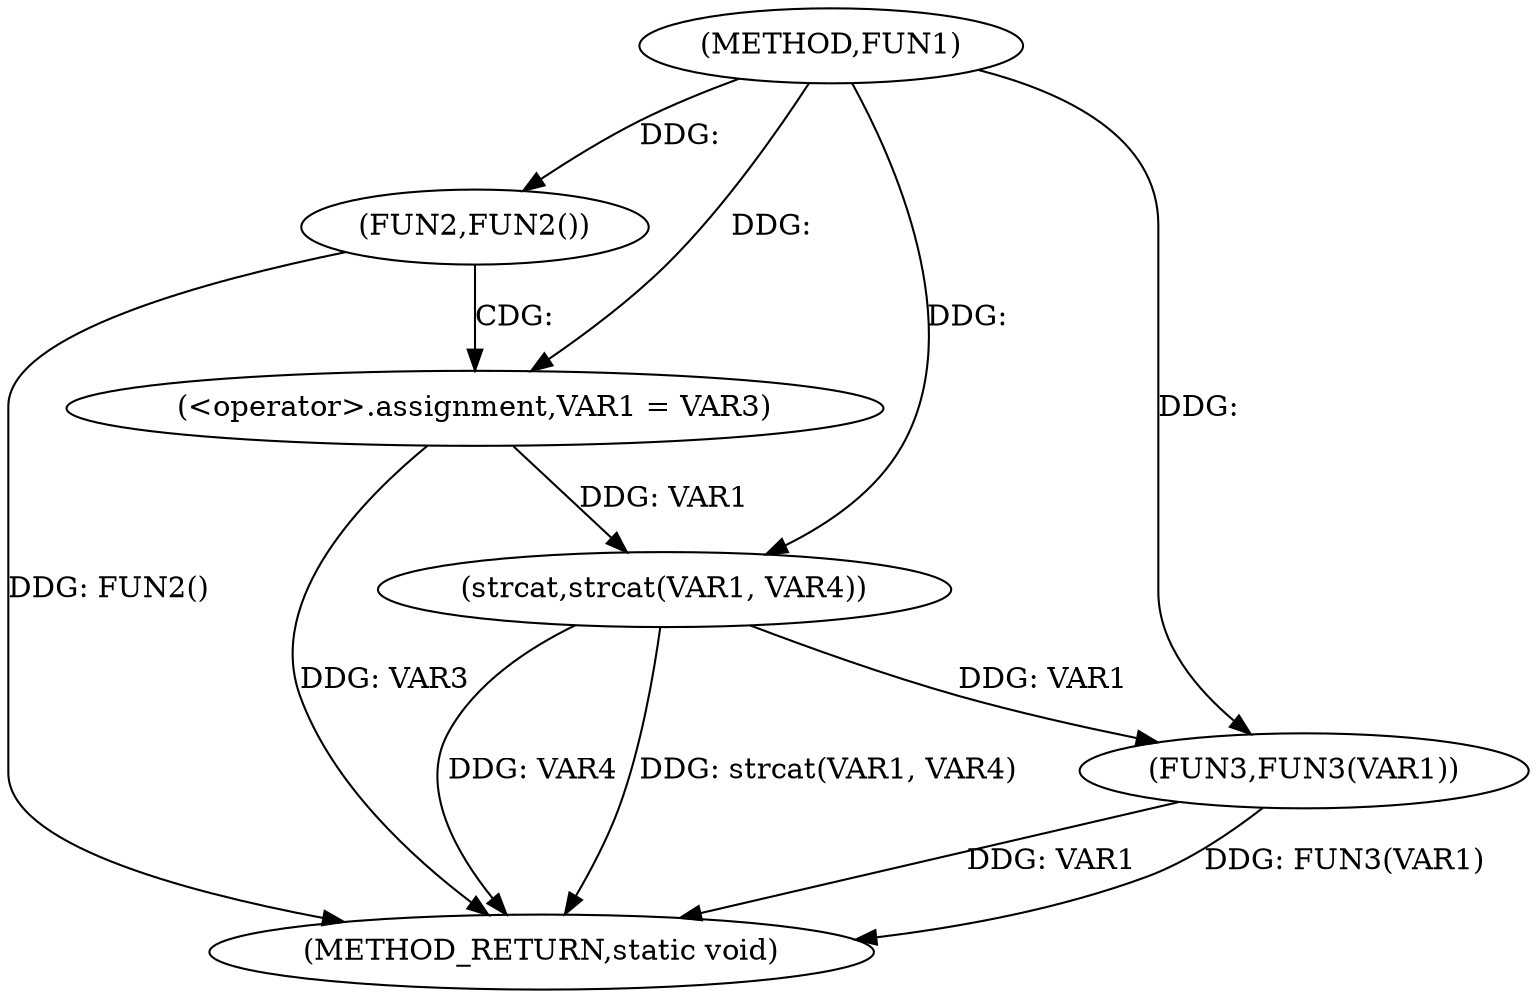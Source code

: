 digraph FUN1 {  
"1000100" [label = "(METHOD,FUN1)" ]
"1000118" [label = "(METHOD_RETURN,static void)" ]
"1000106" [label = "(FUN2,FUN2())" ]
"1000108" [label = "(<operator>.assignment,VAR1 = VAR3)" ]
"1000113" [label = "(strcat,strcat(VAR1, VAR4))" ]
"1000116" [label = "(FUN3,FUN3(VAR1))" ]
  "1000116" -> "1000118"  [ label = "DDG: VAR1"] 
  "1000113" -> "1000118"  [ label = "DDG: VAR4"] 
  "1000116" -> "1000118"  [ label = "DDG: FUN3(VAR1)"] 
  "1000106" -> "1000118"  [ label = "DDG: FUN2()"] 
  "1000113" -> "1000118"  [ label = "DDG: strcat(VAR1, VAR4)"] 
  "1000108" -> "1000118"  [ label = "DDG: VAR3"] 
  "1000100" -> "1000106"  [ label = "DDG: "] 
  "1000100" -> "1000108"  [ label = "DDG: "] 
  "1000108" -> "1000113"  [ label = "DDG: VAR1"] 
  "1000100" -> "1000113"  [ label = "DDG: "] 
  "1000113" -> "1000116"  [ label = "DDG: VAR1"] 
  "1000100" -> "1000116"  [ label = "DDG: "] 
  "1000106" -> "1000108"  [ label = "CDG: "] 
}
